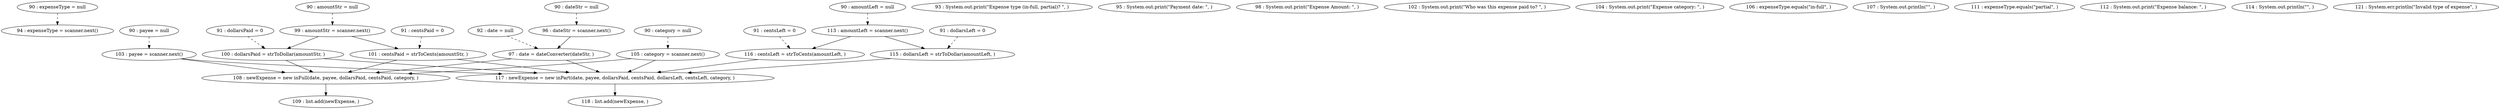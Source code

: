 digraph G {
"90 : expenseType = null"
"90 : expenseType = null" -> "94 : expenseType = scanner.next()" [style=dashed]
"90 : dateStr = null"
"90 : dateStr = null" -> "96 : dateStr = scanner.next()" [style=dashed]
"90 : amountStr = null"
"90 : amountStr = null" -> "99 : amountStr = scanner.next()" [style=dashed]
"90 : category = null"
"90 : category = null" -> "105 : category = scanner.next()" [style=dashed]
"90 : payee = null"
"90 : payee = null" -> "103 : payee = scanner.next()" [style=dashed]
"90 : amountLeft = null"
"90 : amountLeft = null" -> "113 : amountLeft = scanner.next()" [style=dashed]
"91 : dollarsPaid = 0"
"91 : dollarsPaid = 0" -> "100 : dollarsPaid = strToDollar(amountStr, )" [style=dashed]
"91 : centsPaid = 0"
"91 : centsPaid = 0" -> "101 : centsPaid = strToCents(amountStr, )" [style=dashed]
"91 : dollarsLeft = 0"
"91 : dollarsLeft = 0" -> "115 : dollarsLeft = strToDollar(amountLeft, )" [style=dashed]
"91 : centsLeft = 0"
"91 : centsLeft = 0" -> "116 : centsLeft = strToCents(amountLeft, )" [style=dashed]
"92 : date = null"
"92 : date = null" -> "97 : date = dateConverter(dateStr, )" [style=dashed]
"93 : System.out.print(\"Expense type (in-full, partial)? \", )"
"94 : expenseType = scanner.next()"
"95 : System.out.print(\"Payment date: \", )"
"96 : dateStr = scanner.next()"
"96 : dateStr = scanner.next()" -> "97 : date = dateConverter(dateStr, )"
"97 : date = dateConverter(dateStr, )"
"97 : date = dateConverter(dateStr, )" -> "108 : newExpense = new inFull(date, payee, dollarsPaid, centsPaid, category, )"
"97 : date = dateConverter(dateStr, )" -> "117 : newExpense = new inPart(date, payee, dollarsPaid, centsPaid, dollarsLeft, centsLeft, category, )"
"98 : System.out.print(\"Expense Amount: \", )"
"99 : amountStr = scanner.next()"
"99 : amountStr = scanner.next()" -> "100 : dollarsPaid = strToDollar(amountStr, )"
"99 : amountStr = scanner.next()" -> "101 : centsPaid = strToCents(amountStr, )"
"100 : dollarsPaid = strToDollar(amountStr, )"
"100 : dollarsPaid = strToDollar(amountStr, )" -> "108 : newExpense = new inFull(date, payee, dollarsPaid, centsPaid, category, )"
"100 : dollarsPaid = strToDollar(amountStr, )" -> "117 : newExpense = new inPart(date, payee, dollarsPaid, centsPaid, dollarsLeft, centsLeft, category, )"
"101 : centsPaid = strToCents(amountStr, )"
"101 : centsPaid = strToCents(amountStr, )" -> "108 : newExpense = new inFull(date, payee, dollarsPaid, centsPaid, category, )"
"101 : centsPaid = strToCents(amountStr, )" -> "117 : newExpense = new inPart(date, payee, dollarsPaid, centsPaid, dollarsLeft, centsLeft, category, )"
"102 : System.out.print(\"Who was this expense paid to? \", )"
"103 : payee = scanner.next()"
"103 : payee = scanner.next()" -> "108 : newExpense = new inFull(date, payee, dollarsPaid, centsPaid, category, )"
"103 : payee = scanner.next()" -> "117 : newExpense = new inPart(date, payee, dollarsPaid, centsPaid, dollarsLeft, centsLeft, category, )"
"104 : System.out.print(\"Expense category: \", )"
"105 : category = scanner.next()"
"105 : category = scanner.next()" -> "108 : newExpense = new inFull(date, payee, dollarsPaid, centsPaid, category, )"
"105 : category = scanner.next()" -> "117 : newExpense = new inPart(date, payee, dollarsPaid, centsPaid, dollarsLeft, centsLeft, category, )"
"106 : expenseType.equals(\"in-full\", )"
"107 : System.out.println(\"\", )"
"108 : newExpense = new inFull(date, payee, dollarsPaid, centsPaid, category, )"
"108 : newExpense = new inFull(date, payee, dollarsPaid, centsPaid, category, )" -> "109 : list.add(newExpense, )"
"109 : list.add(newExpense, )"
"111 : expenseType.equals(\"partial\", )"
"112 : System.out.print(\"Expense balance: \", )"
"113 : amountLeft = scanner.next()"
"113 : amountLeft = scanner.next()" -> "115 : dollarsLeft = strToDollar(amountLeft, )"
"113 : amountLeft = scanner.next()" -> "116 : centsLeft = strToCents(amountLeft, )"
"114 : System.out.println(\"\", )"
"115 : dollarsLeft = strToDollar(amountLeft, )"
"115 : dollarsLeft = strToDollar(amountLeft, )" -> "117 : newExpense = new inPart(date, payee, dollarsPaid, centsPaid, dollarsLeft, centsLeft, category, )"
"116 : centsLeft = strToCents(amountLeft, )"
"116 : centsLeft = strToCents(amountLeft, )" -> "117 : newExpense = new inPart(date, payee, dollarsPaid, centsPaid, dollarsLeft, centsLeft, category, )"
"117 : newExpense = new inPart(date, payee, dollarsPaid, centsPaid, dollarsLeft, centsLeft, category, )"
"117 : newExpense = new inPart(date, payee, dollarsPaid, centsPaid, dollarsLeft, centsLeft, category, )" -> "118 : list.add(newExpense, )"
"118 : list.add(newExpense, )"
"121 : System.err.println(\"Invalid type of expense\", )"
}